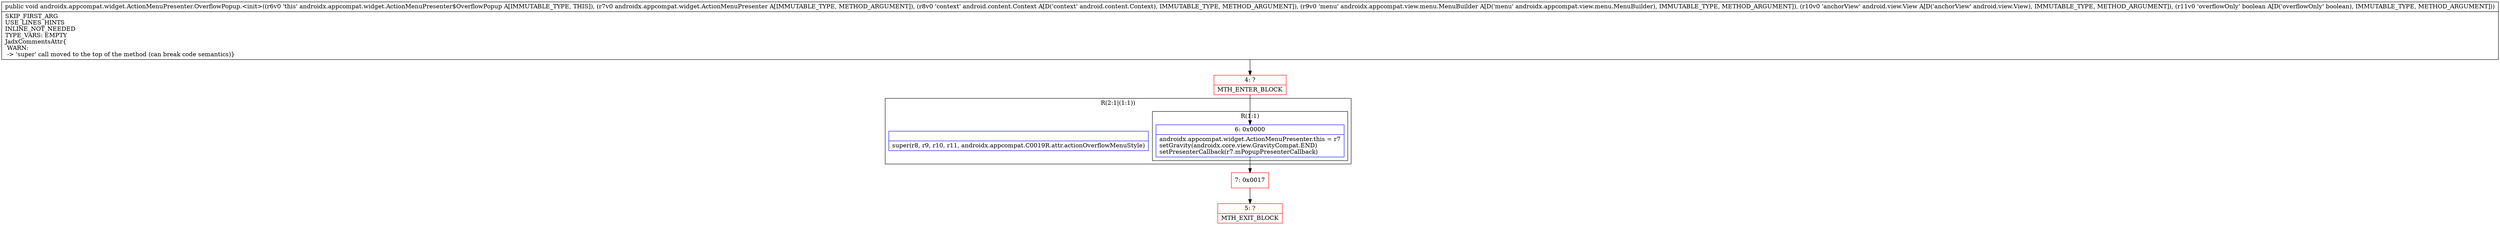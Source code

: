 digraph "CFG forandroidx.appcompat.widget.ActionMenuPresenter.OverflowPopup.\<init\>(Landroidx\/appcompat\/widget\/ActionMenuPresenter;Landroid\/content\/Context;Landroidx\/appcompat\/view\/menu\/MenuBuilder;Landroid\/view\/View;Z)V" {
subgraph cluster_Region_1631110710 {
label = "R(2:1|(1:1))";
node [shape=record,color=blue];
Node_InsnContainer_1184973478 [shape=record,label="{|super(r8, r9, r10, r11, androidx.appcompat.C0019R.attr.actionOverflowMenuStyle)\l}"];
subgraph cluster_Region_1172923031 {
label = "R(1:1)";
node [shape=record,color=blue];
Node_6 [shape=record,label="{6\:\ 0x0000|androidx.appcompat.widget.ActionMenuPresenter.this = r7\lsetGravity(androidx.core.view.GravityCompat.END)\lsetPresenterCallback(r7.mPopupPresenterCallback)\l}"];
}
}
Node_4 [shape=record,color=red,label="{4\:\ ?|MTH_ENTER_BLOCK\l}"];
Node_7 [shape=record,color=red,label="{7\:\ 0x0017}"];
Node_5 [shape=record,color=red,label="{5\:\ ?|MTH_EXIT_BLOCK\l}"];
MethodNode[shape=record,label="{public void androidx.appcompat.widget.ActionMenuPresenter.OverflowPopup.\<init\>((r6v0 'this' androidx.appcompat.widget.ActionMenuPresenter$OverflowPopup A[IMMUTABLE_TYPE, THIS]), (r7v0 androidx.appcompat.widget.ActionMenuPresenter A[IMMUTABLE_TYPE, METHOD_ARGUMENT]), (r8v0 'context' android.content.Context A[D('context' android.content.Context), IMMUTABLE_TYPE, METHOD_ARGUMENT]), (r9v0 'menu' androidx.appcompat.view.menu.MenuBuilder A[D('menu' androidx.appcompat.view.menu.MenuBuilder), IMMUTABLE_TYPE, METHOD_ARGUMENT]), (r10v0 'anchorView' android.view.View A[D('anchorView' android.view.View), IMMUTABLE_TYPE, METHOD_ARGUMENT]), (r11v0 'overflowOnly' boolean A[D('overflowOnly' boolean), IMMUTABLE_TYPE, METHOD_ARGUMENT]))  | SKIP_FIRST_ARG\lUSE_LINES_HINTS\lINLINE_NOT_NEEDED\lTYPE_VARS: EMPTY\lJadxCommentsAttr\{\l WARN: \l \-\> 'super' call moved to the top of the method (can break code semantics)\}\l}"];
MethodNode -> Node_4;Node_6 -> Node_7;
Node_4 -> Node_6;
Node_7 -> Node_5;
}

